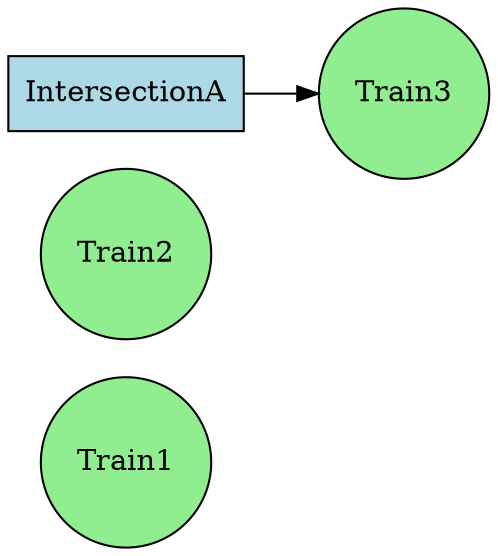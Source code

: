 digraph RAG {
  rankdir=LR;
  node [shape=rectangle, style=filled, fillcolor=lightblue];
  "Train1" [shape=circle, fillcolor=lightgreen];
  "Train2" [shape=circle, fillcolor=lightgreen];
  "Train3" [shape=circle, fillcolor=lightgreen];
  "IntersectionA" -> "Train3";
}
